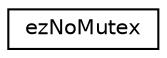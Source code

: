 digraph "Graphical Class Hierarchy"
{
 // LATEX_PDF_SIZE
  edge [fontname="Helvetica",fontsize="10",labelfontname="Helvetica",labelfontsize="10"];
  node [fontname="Helvetica",fontsize="10",shape=record];
  rankdir="LR";
  Node0 [label="ezNoMutex",height=0.2,width=0.4,color="black", fillcolor="white", style="filled",URL="$d4/d71/classez_no_mutex.htm",tooltip="A dummy mutex that does no locking."];
}
